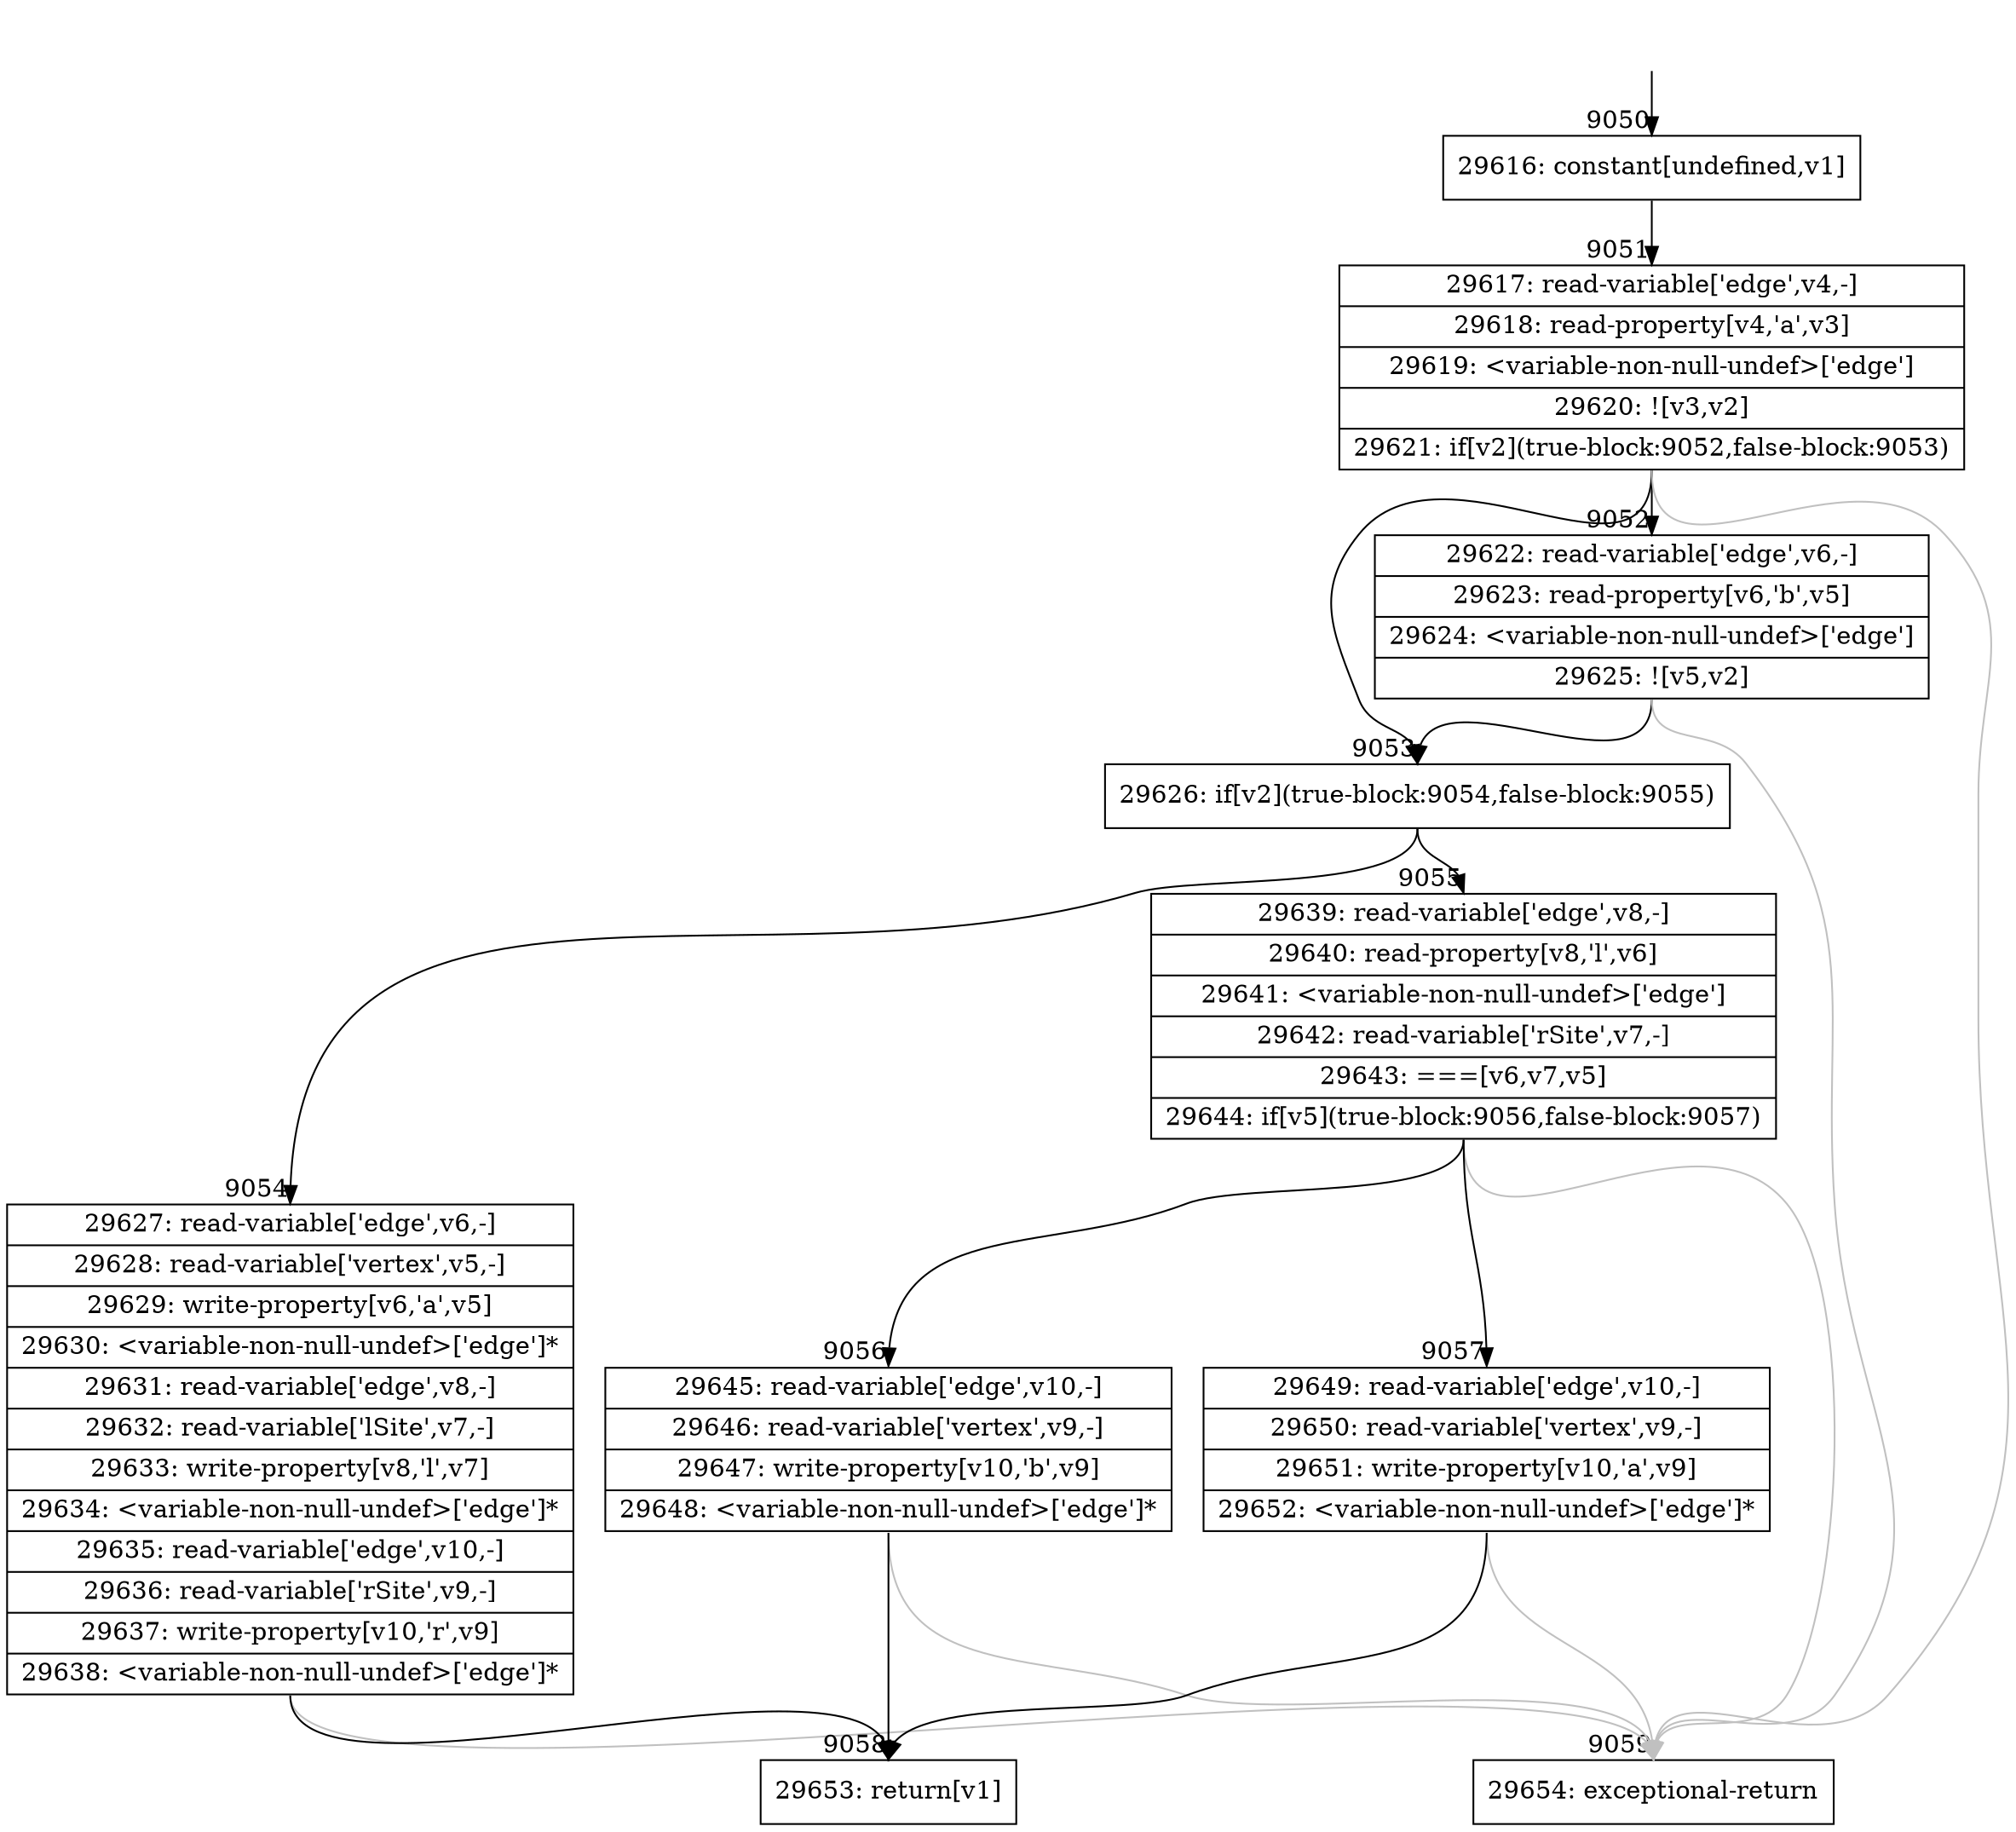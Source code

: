 digraph {
rankdir="TD"
BB_entry840[shape=none,label=""];
BB_entry840 -> BB9050 [tailport=s, headport=n, headlabel="    9050"]
BB9050 [shape=record label="{29616: constant[undefined,v1]}" ] 
BB9050 -> BB9051 [tailport=s, headport=n, headlabel="      9051"]
BB9051 [shape=record label="{29617: read-variable['edge',v4,-]|29618: read-property[v4,'a',v3]|29619: \<variable-non-null-undef\>['edge']|29620: ![v3,v2]|29621: if[v2](true-block:9052,false-block:9053)}" ] 
BB9051 -> BB9053 [tailport=s, headport=n, headlabel="      9053"]
BB9051 -> BB9052 [tailport=s, headport=n, headlabel="      9052"]
BB9051 -> BB9059 [tailport=s, headport=n, color=gray, headlabel="      9059"]
BB9052 [shape=record label="{29622: read-variable['edge',v6,-]|29623: read-property[v6,'b',v5]|29624: \<variable-non-null-undef\>['edge']|29625: ![v5,v2]}" ] 
BB9052 -> BB9053 [tailport=s, headport=n]
BB9052 -> BB9059 [tailport=s, headport=n, color=gray]
BB9053 [shape=record label="{29626: if[v2](true-block:9054,false-block:9055)}" ] 
BB9053 -> BB9054 [tailport=s, headport=n, headlabel="      9054"]
BB9053 -> BB9055 [tailport=s, headport=n, headlabel="      9055"]
BB9054 [shape=record label="{29627: read-variable['edge',v6,-]|29628: read-variable['vertex',v5,-]|29629: write-property[v6,'a',v5]|29630: \<variable-non-null-undef\>['edge']*|29631: read-variable['edge',v8,-]|29632: read-variable['lSite',v7,-]|29633: write-property[v8,'l',v7]|29634: \<variable-non-null-undef\>['edge']*|29635: read-variable['edge',v10,-]|29636: read-variable['rSite',v9,-]|29637: write-property[v10,'r',v9]|29638: \<variable-non-null-undef\>['edge']*}" ] 
BB9054 -> BB9058 [tailport=s, headport=n, headlabel="      9058"]
BB9054 -> BB9059 [tailport=s, headport=n, color=gray]
BB9055 [shape=record label="{29639: read-variable['edge',v8,-]|29640: read-property[v8,'l',v6]|29641: \<variable-non-null-undef\>['edge']|29642: read-variable['rSite',v7,-]|29643: ===[v6,v7,v5]|29644: if[v5](true-block:9056,false-block:9057)}" ] 
BB9055 -> BB9056 [tailport=s, headport=n, headlabel="      9056"]
BB9055 -> BB9057 [tailport=s, headport=n, headlabel="      9057"]
BB9055 -> BB9059 [tailport=s, headport=n, color=gray]
BB9056 [shape=record label="{29645: read-variable['edge',v10,-]|29646: read-variable['vertex',v9,-]|29647: write-property[v10,'b',v9]|29648: \<variable-non-null-undef\>['edge']*}" ] 
BB9056 -> BB9058 [tailport=s, headport=n]
BB9056 -> BB9059 [tailport=s, headport=n, color=gray]
BB9057 [shape=record label="{29649: read-variable['edge',v10,-]|29650: read-variable['vertex',v9,-]|29651: write-property[v10,'a',v9]|29652: \<variable-non-null-undef\>['edge']*}" ] 
BB9057 -> BB9058 [tailport=s, headport=n]
BB9057 -> BB9059 [tailport=s, headport=n, color=gray]
BB9058 [shape=record label="{29653: return[v1]}" ] 
BB9059 [shape=record label="{29654: exceptional-return}" ] 
//#$~ 5225
}
